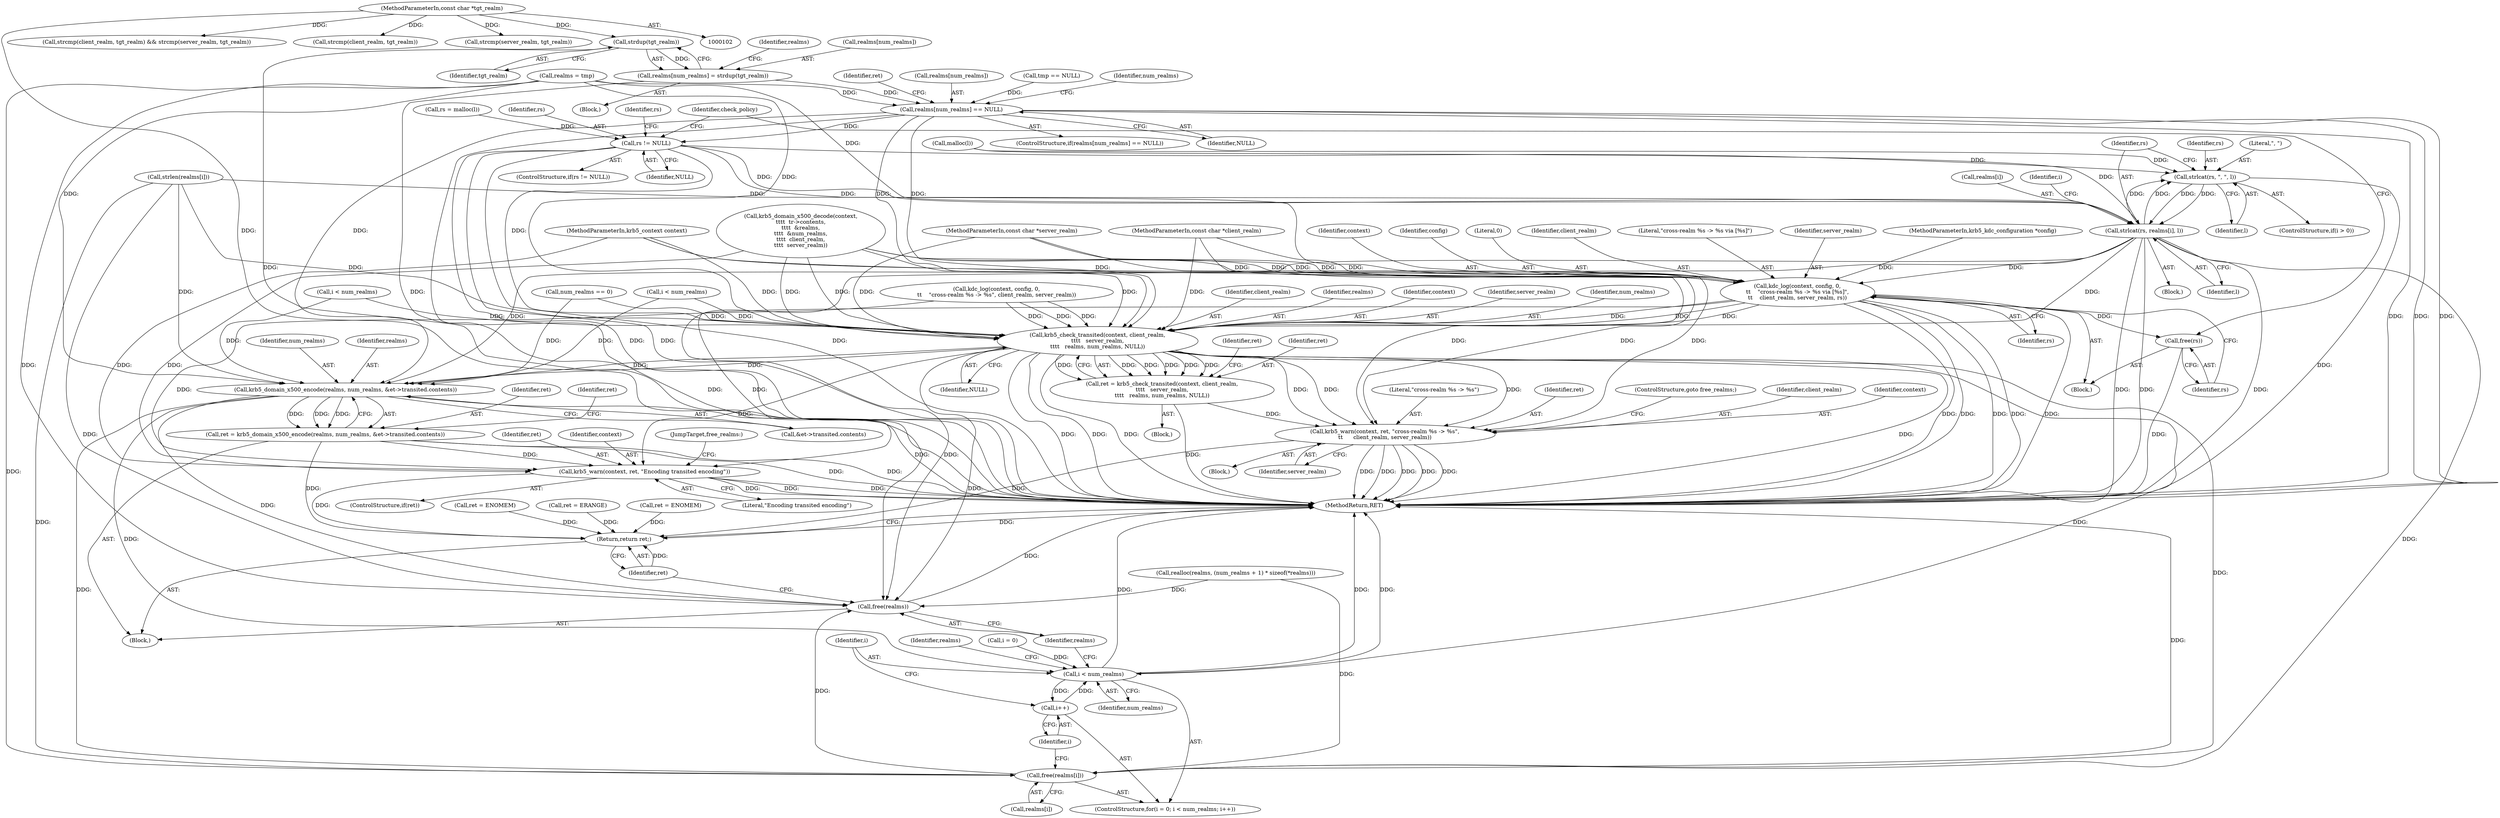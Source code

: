 digraph "0_heimdal_b1e699103f08d6a0ca46a122193c9da65f6cf837@API" {
"1000228" [label="(Call,strdup(tgt_realm))"];
"1000110" [label="(MethodParameterIn,const char *tgt_realm)"];
"1000224" [label="(Call,realms[num_realms] = strdup(tgt_realm))"];
"1000231" [label="(Call,realms[num_realms] == NULL)"];
"1000288" [label="(Call,rs != NULL)"];
"1000310" [label="(Call,strlcat(rs, \", \", l))"];
"1000314" [label="(Call,strlcat(rs, realms[i], l))"];
"1000320" [label="(Call,kdc_log(context, config, 0,\n\t\t    \"cross-realm %s -> %s via [%s]\",\n\t\t    client_realm, server_realm, rs))"];
"1000328" [label="(Call,free(rs))"];
"1000335" [label="(Call,krb5_check_transited(context, client_realm,\n\t\t\t\t   server_realm,\n\t\t\t\t   realms, num_realms, NULL))"];
"1000333" [label="(Call,ret = krb5_check_transited(context, client_realm,\n\t\t\t\t   server_realm,\n\t\t\t\t   realms, num_realms, NULL))"];
"1000345" [label="(Call,krb5_warn(context, ret, \"cross-realm %s -> %s\",\n\t\t      client_realm, server_realm))"];
"1000399" [label="(Return,return ret;)"];
"1000368" [label="(Call,krb5_domain_x500_encode(realms, num_realms, &et->transited.contents))"];
"1000366" [label="(Call,ret = krb5_domain_x500_encode(realms, num_realms, &et->transited.contents))"];
"1000379" [label="(Call,krb5_warn(context, ret, \"Encoding transited encoding\"))"];
"1000388" [label="(Call,i < num_realms)"];
"1000391" [label="(Call,i++)"];
"1000393" [label="(Call,free(realms[i]))"];
"1000397" [label="(Call,free(realms))"];
"1000231" [label="(Call,realms[num_realms] == NULL)"];
"1000229" [label="(Identifier,tgt_realm)"];
"1000383" [label="(JumpTarget,free_realms:)"];
"1000321" [label="(Identifier,context)"];
"1000332" [label="(Block,)"];
"1000347" [label="(Identifier,ret)"];
"1000314" [label="(Call,strlcat(rs, realms[i], l))"];
"1000322" [label="(Identifier,config)"];
"1000108" [label="(MethodParameterIn,const char *client_realm)"];
"1000225" [label="(Call,realms[num_realms])"];
"1000348" [label="(Literal,\"cross-realm %s -> %s\")"];
"1000344" [label="(Block,)"];
"1000283" [label="(Call,rs = malloc(l))"];
"1000331" [label="(Identifier,check_policy)"];
"1000178" [label="(Call,strcmp(client_realm, tgt_realm) && strcmp(server_realm, tgt_realm))"];
"1000278" [label="(Call,strlen(realms[i]))"];
"1000289" [label="(Identifier,rs)"];
"1000370" [label="(Identifier,num_realms)"];
"1000305" [label="(Block,)"];
"1000157" [label="(Call,krb5_domain_x500_decode(context,\n\t\t\t\t  tr->contents,\n\t\t\t\t  &realms,\n\t\t\t\t  &num_realms,\n\t\t\t\t  client_realm,\n\t\t\t\t  server_realm))"];
"1000228" [label="(Call,strdup(tgt_realm))"];
"1000337" [label="(Identifier,client_realm)"];
"1000333" [label="(Call,ret = krb5_check_transited(context, client_realm,\n\t\t\t\t   server_realm,\n\t\t\t\t   realms, num_realms, NULL))"];
"1000319" [label="(Identifier,l)"];
"1000371" [label="(Call,&et->transited.contents)"];
"1000316" [label="(Call,realms[i])"];
"1000311" [label="(Identifier,rs)"];
"1000381" [label="(Identifier,ret)"];
"1000343" [label="(Identifier,ret)"];
"1000377" [label="(ControlStructure,if(ret))"];
"1000328" [label="(Call,free(rs))"];
"1000394" [label="(Call,realms[i])"];
"1000242" [label="(Identifier,num_realms)"];
"1000323" [label="(Literal,0)"];
"1000230" [label="(ControlStructure,if(realms[num_realms] == NULL))"];
"1000310" [label="(Call,strlcat(rs, \", \", l))"];
"1000179" [label="(Call,strcmp(client_realm, tgt_realm))"];
"1000329" [label="(Identifier,rs)"];
"1000393" [label="(Call,free(realms[i]))"];
"1000325" [label="(Identifier,client_realm)"];
"1000398" [label="(Identifier,realms)"];
"1000313" [label="(Identifier,l)"];
"1000203" [label="(Call,realloc(realms, (num_realms + 1) * sizeof(*realms)))"];
"1000335" [label="(Call,krb5_check_transited(context, client_realm,\n\t\t\t\t   server_realm,\n\t\t\t\t   realms, num_realms, NULL))"];
"1000287" [label="(ControlStructure,if(rs != NULL))"];
"1000244" [label="(Call,num_realms == 0)"];
"1000334" [label="(Identifier,ret)"];
"1000304" [label="(Identifier,i)"];
"1000285" [label="(Call,malloc(l))"];
"1000291" [label="(Block,)"];
"1000238" [label="(Identifier,ret)"];
"1000367" [label="(Identifier,ret)"];
"1000389" [label="(Identifier,i)"];
"1000392" [label="(Identifier,i)"];
"1000397" [label="(Call,free(realms))"];
"1000345" [label="(Call,krb5_warn(context, ret, \"cross-realm %s -> %s\",\n\t\t      client_realm, server_realm))"];
"1000288" [label="(Call,rs != NULL)"];
"1000232" [label="(Call,realms[num_realms])"];
"1000380" [label="(Identifier,context)"];
"1000395" [label="(Identifier,realms)"];
"1000324" [label="(Literal,\"cross-realm %s -> %s via [%s]\")"];
"1000270" [label="(Call,i < num_realms)"];
"1000233" [label="(Identifier,realms)"];
"1000213" [label="(Call,tmp == NULL)"];
"1000385" [label="(Call,i = 0)"];
"1000103" [label="(MethodParameterIn,krb5_context context)"];
"1000315" [label="(Identifier,rs)"];
"1000109" [label="(MethodParameterIn,const char *server_realm)"];
"1000110" [label="(MethodParameterIn,const char *tgt_realm)"];
"1000306" [label="(ControlStructure,if(i > 0))"];
"1000379" [label="(Call,krb5_warn(context, ret, \"Encoding transited encoding\"))"];
"1000400" [label="(Identifier,ret)"];
"1000366" [label="(Call,ret = krb5_domain_x500_encode(realms, num_realms, &et->transited.contents))"];
"1000326" [label="(Identifier,server_realm)"];
"1000368" [label="(Call,krb5_domain_x500_encode(realms, num_realms, &et->transited.contents))"];
"1000339" [label="(Identifier,realms)"];
"1000391" [label="(Call,i++)"];
"1000217" [label="(Call,ret = ENOMEM)"];
"1000351" [label="(ControlStructure,goto free_realms;)"];
"1000185" [label="(Block,)"];
"1000341" [label="(Identifier,NULL)"];
"1000350" [label="(Identifier,server_realm)"];
"1000384" [label="(ControlStructure,for(i = 0; i < num_realms; i++))"];
"1000382" [label="(Literal,\"Encoding transited encoding\")"];
"1000399" [label="(Return,return ret;)"];
"1000390" [label="(Identifier,num_realms)"];
"1000182" [label="(Call,strcmp(server_realm, tgt_realm))"];
"1000290" [label="(Identifier,NULL)"];
"1000349" [label="(Identifier,client_realm)"];
"1000300" [label="(Call,i < num_realms)"];
"1000346" [label="(Identifier,context)"];
"1000197" [label="(Call,ret = ERANGE)"];
"1000401" [label="(MethodReturn,RET)"];
"1000237" [label="(Call,ret = ENOMEM)"];
"1000235" [label="(Identifier,NULL)"];
"1000388" [label="(Call,i < num_realms)"];
"1000111" [label="(Block,)"];
"1000327" [label="(Identifier,rs)"];
"1000336" [label="(Identifier,context)"];
"1000252" [label="(Call,kdc_log(context, config, 0,\n\t\t    \"cross-realm %s -> %s\", client_realm, server_realm))"];
"1000224" [label="(Call,realms[num_realms] = strdup(tgt_realm))"];
"1000221" [label="(Call,realms = tmp)"];
"1000294" [label="(Identifier,rs)"];
"1000338" [label="(Identifier,server_realm)"];
"1000369" [label="(Identifier,realms)"];
"1000312" [label="(Literal,\", \")"];
"1000340" [label="(Identifier,num_realms)"];
"1000104" [label="(MethodParameterIn,krb5_kdc_configuration *config)"];
"1000378" [label="(Identifier,ret)"];
"1000320" [label="(Call,kdc_log(context, config, 0,\n\t\t    \"cross-realm %s -> %s via [%s]\",\n\t\t    client_realm, server_realm, rs))"];
"1000228" -> "1000224"  [label="AST: "];
"1000228" -> "1000229"  [label="CFG: "];
"1000229" -> "1000228"  [label="AST: "];
"1000224" -> "1000228"  [label="CFG: "];
"1000228" -> "1000401"  [label="DDG: "];
"1000228" -> "1000224"  [label="DDG: "];
"1000110" -> "1000228"  [label="DDG: "];
"1000110" -> "1000102"  [label="AST: "];
"1000110" -> "1000401"  [label="DDG: "];
"1000110" -> "1000178"  [label="DDG: "];
"1000110" -> "1000179"  [label="DDG: "];
"1000110" -> "1000182"  [label="DDG: "];
"1000224" -> "1000185"  [label="AST: "];
"1000225" -> "1000224"  [label="AST: "];
"1000233" -> "1000224"  [label="CFG: "];
"1000224" -> "1000401"  [label="DDG: "];
"1000224" -> "1000231"  [label="DDG: "];
"1000231" -> "1000230"  [label="AST: "];
"1000231" -> "1000235"  [label="CFG: "];
"1000232" -> "1000231"  [label="AST: "];
"1000235" -> "1000231"  [label="AST: "];
"1000238" -> "1000231"  [label="CFG: "];
"1000242" -> "1000231"  [label="CFG: "];
"1000231" -> "1000401"  [label="DDG: "];
"1000231" -> "1000401"  [label="DDG: "];
"1000231" -> "1000401"  [label="DDG: "];
"1000221" -> "1000231"  [label="DDG: "];
"1000213" -> "1000231"  [label="DDG: "];
"1000231" -> "1000288"  [label="DDG: "];
"1000231" -> "1000335"  [label="DDG: "];
"1000231" -> "1000335"  [label="DDG: "];
"1000231" -> "1000368"  [label="DDG: "];
"1000231" -> "1000397"  [label="DDG: "];
"1000288" -> "1000287"  [label="AST: "];
"1000288" -> "1000290"  [label="CFG: "];
"1000289" -> "1000288"  [label="AST: "];
"1000290" -> "1000288"  [label="AST: "];
"1000294" -> "1000288"  [label="CFG: "];
"1000331" -> "1000288"  [label="CFG: "];
"1000288" -> "1000401"  [label="DDG: "];
"1000288" -> "1000401"  [label="DDG: "];
"1000288" -> "1000401"  [label="DDG: "];
"1000283" -> "1000288"  [label="DDG: "];
"1000288" -> "1000310"  [label="DDG: "];
"1000288" -> "1000314"  [label="DDG: "];
"1000288" -> "1000320"  [label="DDG: "];
"1000288" -> "1000335"  [label="DDG: "];
"1000310" -> "1000306"  [label="AST: "];
"1000310" -> "1000313"  [label="CFG: "];
"1000311" -> "1000310"  [label="AST: "];
"1000312" -> "1000310"  [label="AST: "];
"1000313" -> "1000310"  [label="AST: "];
"1000315" -> "1000310"  [label="CFG: "];
"1000310" -> "1000401"  [label="DDG: "];
"1000314" -> "1000310"  [label="DDG: "];
"1000314" -> "1000310"  [label="DDG: "];
"1000285" -> "1000310"  [label="DDG: "];
"1000310" -> "1000314"  [label="DDG: "];
"1000310" -> "1000314"  [label="DDG: "];
"1000314" -> "1000305"  [label="AST: "];
"1000314" -> "1000319"  [label="CFG: "];
"1000315" -> "1000314"  [label="AST: "];
"1000316" -> "1000314"  [label="AST: "];
"1000319" -> "1000314"  [label="AST: "];
"1000304" -> "1000314"  [label="CFG: "];
"1000314" -> "1000401"  [label="DDG: "];
"1000314" -> "1000401"  [label="DDG: "];
"1000314" -> "1000401"  [label="DDG: "];
"1000221" -> "1000314"  [label="DDG: "];
"1000278" -> "1000314"  [label="DDG: "];
"1000285" -> "1000314"  [label="DDG: "];
"1000314" -> "1000320"  [label="DDG: "];
"1000314" -> "1000335"  [label="DDG: "];
"1000314" -> "1000368"  [label="DDG: "];
"1000314" -> "1000393"  [label="DDG: "];
"1000314" -> "1000397"  [label="DDG: "];
"1000320" -> "1000291"  [label="AST: "];
"1000320" -> "1000327"  [label="CFG: "];
"1000321" -> "1000320"  [label="AST: "];
"1000322" -> "1000320"  [label="AST: "];
"1000323" -> "1000320"  [label="AST: "];
"1000324" -> "1000320"  [label="AST: "];
"1000325" -> "1000320"  [label="AST: "];
"1000326" -> "1000320"  [label="AST: "];
"1000327" -> "1000320"  [label="AST: "];
"1000329" -> "1000320"  [label="CFG: "];
"1000320" -> "1000401"  [label="DDG: "];
"1000320" -> "1000401"  [label="DDG: "];
"1000320" -> "1000401"  [label="DDG: "];
"1000320" -> "1000401"  [label="DDG: "];
"1000320" -> "1000401"  [label="DDG: "];
"1000157" -> "1000320"  [label="DDG: "];
"1000157" -> "1000320"  [label="DDG: "];
"1000157" -> "1000320"  [label="DDG: "];
"1000103" -> "1000320"  [label="DDG: "];
"1000104" -> "1000320"  [label="DDG: "];
"1000108" -> "1000320"  [label="DDG: "];
"1000109" -> "1000320"  [label="DDG: "];
"1000320" -> "1000328"  [label="DDG: "];
"1000320" -> "1000335"  [label="DDG: "];
"1000320" -> "1000335"  [label="DDG: "];
"1000320" -> "1000335"  [label="DDG: "];
"1000320" -> "1000379"  [label="DDG: "];
"1000328" -> "1000291"  [label="AST: "];
"1000328" -> "1000329"  [label="CFG: "];
"1000329" -> "1000328"  [label="AST: "];
"1000331" -> "1000328"  [label="CFG: "];
"1000328" -> "1000401"  [label="DDG: "];
"1000335" -> "1000333"  [label="AST: "];
"1000335" -> "1000341"  [label="CFG: "];
"1000336" -> "1000335"  [label="AST: "];
"1000337" -> "1000335"  [label="AST: "];
"1000338" -> "1000335"  [label="AST: "];
"1000339" -> "1000335"  [label="AST: "];
"1000340" -> "1000335"  [label="AST: "];
"1000341" -> "1000335"  [label="AST: "];
"1000333" -> "1000335"  [label="CFG: "];
"1000335" -> "1000401"  [label="DDG: "];
"1000335" -> "1000401"  [label="DDG: "];
"1000335" -> "1000401"  [label="DDG: "];
"1000335" -> "1000401"  [label="DDG: "];
"1000335" -> "1000333"  [label="DDG: "];
"1000335" -> "1000333"  [label="DDG: "];
"1000335" -> "1000333"  [label="DDG: "];
"1000335" -> "1000333"  [label="DDG: "];
"1000335" -> "1000333"  [label="DDG: "];
"1000335" -> "1000333"  [label="DDG: "];
"1000252" -> "1000335"  [label="DDG: "];
"1000252" -> "1000335"  [label="DDG: "];
"1000252" -> "1000335"  [label="DDG: "];
"1000157" -> "1000335"  [label="DDG: "];
"1000157" -> "1000335"  [label="DDG: "];
"1000157" -> "1000335"  [label="DDG: "];
"1000103" -> "1000335"  [label="DDG: "];
"1000108" -> "1000335"  [label="DDG: "];
"1000109" -> "1000335"  [label="DDG: "];
"1000221" -> "1000335"  [label="DDG: "];
"1000278" -> "1000335"  [label="DDG: "];
"1000300" -> "1000335"  [label="DDG: "];
"1000270" -> "1000335"  [label="DDG: "];
"1000244" -> "1000335"  [label="DDG: "];
"1000335" -> "1000345"  [label="DDG: "];
"1000335" -> "1000345"  [label="DDG: "];
"1000335" -> "1000345"  [label="DDG: "];
"1000335" -> "1000368"  [label="DDG: "];
"1000335" -> "1000368"  [label="DDG: "];
"1000335" -> "1000379"  [label="DDG: "];
"1000335" -> "1000388"  [label="DDG: "];
"1000335" -> "1000393"  [label="DDG: "];
"1000335" -> "1000397"  [label="DDG: "];
"1000333" -> "1000332"  [label="AST: "];
"1000334" -> "1000333"  [label="AST: "];
"1000343" -> "1000333"  [label="CFG: "];
"1000333" -> "1000401"  [label="DDG: "];
"1000333" -> "1000345"  [label="DDG: "];
"1000345" -> "1000344"  [label="AST: "];
"1000345" -> "1000350"  [label="CFG: "];
"1000346" -> "1000345"  [label="AST: "];
"1000347" -> "1000345"  [label="AST: "];
"1000348" -> "1000345"  [label="AST: "];
"1000349" -> "1000345"  [label="AST: "];
"1000350" -> "1000345"  [label="AST: "];
"1000351" -> "1000345"  [label="CFG: "];
"1000345" -> "1000401"  [label="DDG: "];
"1000345" -> "1000401"  [label="DDG: "];
"1000345" -> "1000401"  [label="DDG: "];
"1000345" -> "1000401"  [label="DDG: "];
"1000345" -> "1000401"  [label="DDG: "];
"1000103" -> "1000345"  [label="DDG: "];
"1000108" -> "1000345"  [label="DDG: "];
"1000109" -> "1000345"  [label="DDG: "];
"1000345" -> "1000399"  [label="DDG: "];
"1000399" -> "1000111"  [label="AST: "];
"1000399" -> "1000400"  [label="CFG: "];
"1000400" -> "1000399"  [label="AST: "];
"1000401" -> "1000399"  [label="CFG: "];
"1000399" -> "1000401"  [label="DDG: "];
"1000400" -> "1000399"  [label="DDG: "];
"1000237" -> "1000399"  [label="DDG: "];
"1000366" -> "1000399"  [label="DDG: "];
"1000379" -> "1000399"  [label="DDG: "];
"1000197" -> "1000399"  [label="DDG: "];
"1000217" -> "1000399"  [label="DDG: "];
"1000368" -> "1000366"  [label="AST: "];
"1000368" -> "1000371"  [label="CFG: "];
"1000369" -> "1000368"  [label="AST: "];
"1000370" -> "1000368"  [label="AST: "];
"1000371" -> "1000368"  [label="AST: "];
"1000366" -> "1000368"  [label="CFG: "];
"1000368" -> "1000401"  [label="DDG: "];
"1000368" -> "1000366"  [label="DDG: "];
"1000368" -> "1000366"  [label="DDG: "];
"1000368" -> "1000366"  [label="DDG: "];
"1000221" -> "1000368"  [label="DDG: "];
"1000278" -> "1000368"  [label="DDG: "];
"1000300" -> "1000368"  [label="DDG: "];
"1000270" -> "1000368"  [label="DDG: "];
"1000244" -> "1000368"  [label="DDG: "];
"1000368" -> "1000388"  [label="DDG: "];
"1000368" -> "1000393"  [label="DDG: "];
"1000368" -> "1000397"  [label="DDG: "];
"1000366" -> "1000111"  [label="AST: "];
"1000367" -> "1000366"  [label="AST: "];
"1000378" -> "1000366"  [label="CFG: "];
"1000366" -> "1000401"  [label="DDG: "];
"1000366" -> "1000401"  [label="DDG: "];
"1000366" -> "1000379"  [label="DDG: "];
"1000379" -> "1000377"  [label="AST: "];
"1000379" -> "1000382"  [label="CFG: "];
"1000380" -> "1000379"  [label="AST: "];
"1000381" -> "1000379"  [label="AST: "];
"1000382" -> "1000379"  [label="AST: "];
"1000383" -> "1000379"  [label="CFG: "];
"1000379" -> "1000401"  [label="DDG: "];
"1000379" -> "1000401"  [label="DDG: "];
"1000379" -> "1000401"  [label="DDG: "];
"1000252" -> "1000379"  [label="DDG: "];
"1000157" -> "1000379"  [label="DDG: "];
"1000103" -> "1000379"  [label="DDG: "];
"1000388" -> "1000384"  [label="AST: "];
"1000388" -> "1000390"  [label="CFG: "];
"1000389" -> "1000388"  [label="AST: "];
"1000390" -> "1000388"  [label="AST: "];
"1000395" -> "1000388"  [label="CFG: "];
"1000398" -> "1000388"  [label="CFG: "];
"1000388" -> "1000401"  [label="DDG: "];
"1000388" -> "1000401"  [label="DDG: "];
"1000388" -> "1000401"  [label="DDG: "];
"1000391" -> "1000388"  [label="DDG: "];
"1000385" -> "1000388"  [label="DDG: "];
"1000388" -> "1000391"  [label="DDG: "];
"1000391" -> "1000384"  [label="AST: "];
"1000391" -> "1000392"  [label="CFG: "];
"1000392" -> "1000391"  [label="AST: "];
"1000389" -> "1000391"  [label="CFG: "];
"1000393" -> "1000384"  [label="AST: "];
"1000393" -> "1000394"  [label="CFG: "];
"1000394" -> "1000393"  [label="AST: "];
"1000392" -> "1000393"  [label="CFG: "];
"1000393" -> "1000401"  [label="DDG: "];
"1000221" -> "1000393"  [label="DDG: "];
"1000278" -> "1000393"  [label="DDG: "];
"1000203" -> "1000393"  [label="DDG: "];
"1000393" -> "1000397"  [label="DDG: "];
"1000397" -> "1000111"  [label="AST: "];
"1000397" -> "1000398"  [label="CFG: "];
"1000398" -> "1000397"  [label="AST: "];
"1000400" -> "1000397"  [label="CFG: "];
"1000397" -> "1000401"  [label="DDG: "];
"1000221" -> "1000397"  [label="DDG: "];
"1000278" -> "1000397"  [label="DDG: "];
"1000203" -> "1000397"  [label="DDG: "];
}
